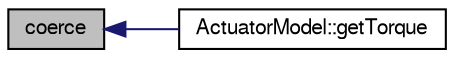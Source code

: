 digraph "coerce"
{
  edge [fontname="FreeSans",fontsize="10",labelfontname="FreeSans",labelfontsize="10"];
  node [fontname="FreeSans",fontsize="10",shape=record];
  rankdir="LR";
  Node1 [label="coerce",height=0.2,width=0.4,color="black", fillcolor="grey75", style="filled", fontcolor="black"];
  Node1 -> Node2 [dir="back",color="midnightblue",fontsize="10",style="solid",fontname="FreeSans"];
  Node2 [label="ActuatorModel::getTorque",height=0.2,width=0.4,color="black", fillcolor="white", style="filled",URL="$d9/dec/class_actuator_model.html#a4636ef2d74cba1302f99f973f1701318"];
}

